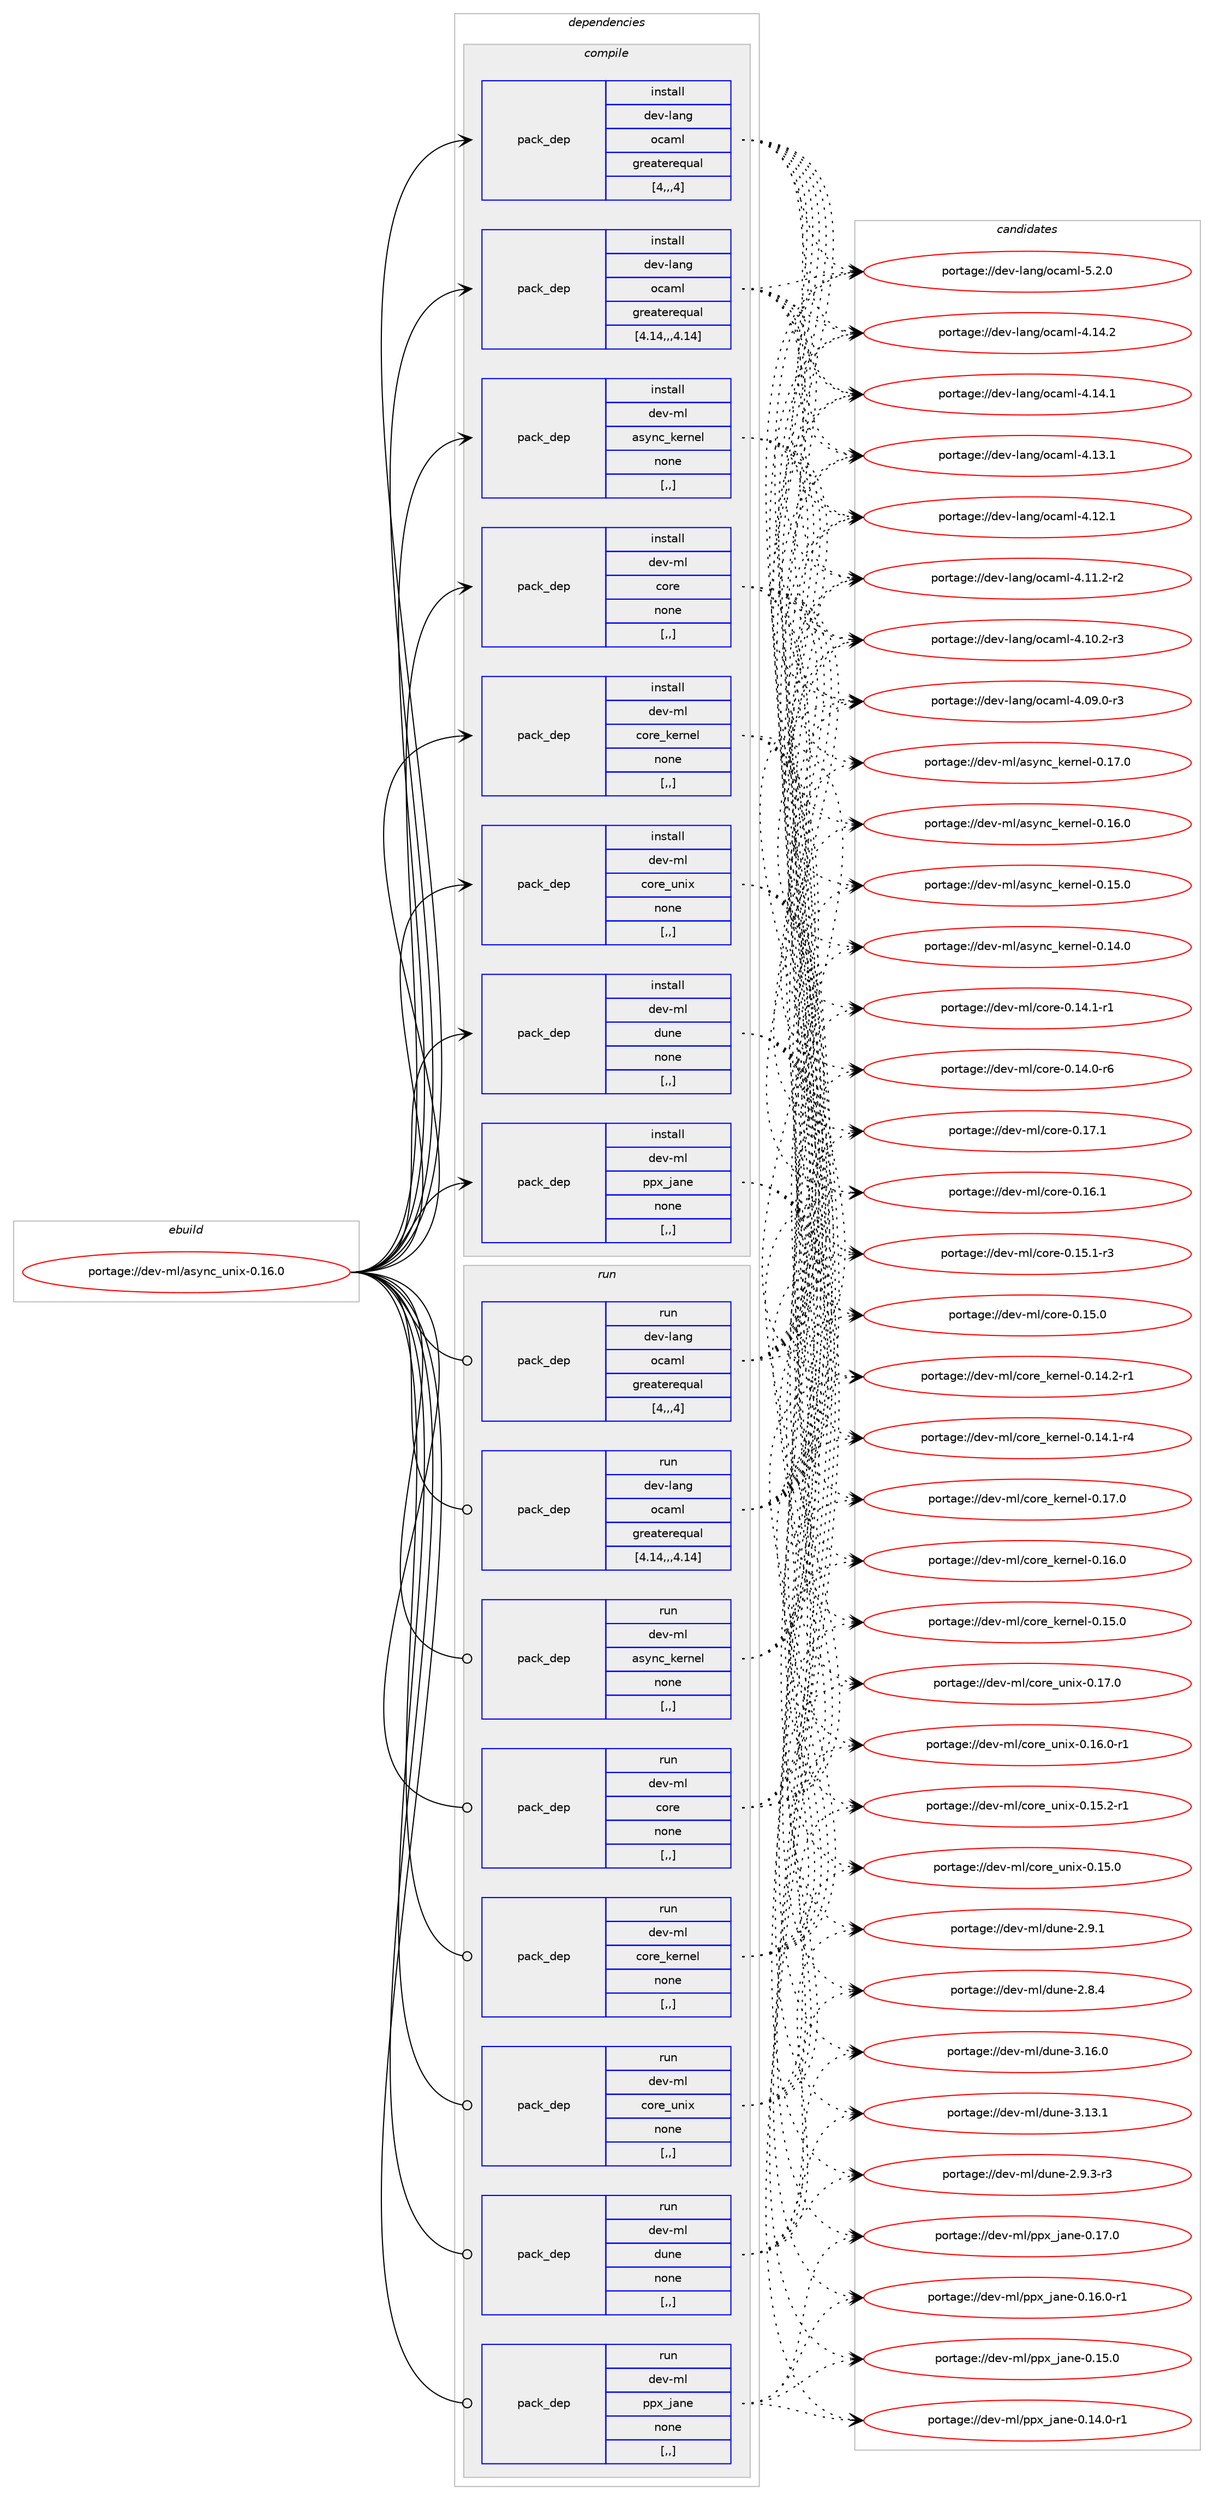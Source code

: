 digraph prolog {

# *************
# Graph options
# *************

newrank=true;
concentrate=true;
compound=true;
graph [rankdir=LR,fontname=Helvetica,fontsize=10,ranksep=1.5];#, ranksep=2.5, nodesep=0.2];
edge  [arrowhead=vee];
node  [fontname=Helvetica,fontsize=10];

# **********
# The ebuild
# **********

subgraph cluster_leftcol {
color=gray;
label=<<i>ebuild</i>>;
id [label="portage://dev-ml/async_unix-0.16.0", color=red, width=4, href="../dev-ml/async_unix-0.16.0.svg"];
}

# ****************
# The dependencies
# ****************

subgraph cluster_midcol {
color=gray;
label=<<i>dependencies</i>>;
subgraph cluster_compile {
fillcolor="#eeeeee";
style=filled;
label=<<i>compile</i>>;
subgraph pack447443 {
dependency611686 [label=<<TABLE BORDER="0" CELLBORDER="1" CELLSPACING="0" CELLPADDING="4" WIDTH="220"><TR><TD ROWSPAN="6" CELLPADDING="30">pack_dep</TD></TR><TR><TD WIDTH="110">install</TD></TR><TR><TD>dev-lang</TD></TR><TR><TD>ocaml</TD></TR><TR><TD>greaterequal</TD></TR><TR><TD>[4,,,4]</TD></TR></TABLE>>, shape=none, color=blue];
}
id:e -> dependency611686:w [weight=20,style="solid",arrowhead="vee"];
subgraph pack447444 {
dependency611687 [label=<<TABLE BORDER="0" CELLBORDER="1" CELLSPACING="0" CELLPADDING="4" WIDTH="220"><TR><TD ROWSPAN="6" CELLPADDING="30">pack_dep</TD></TR><TR><TD WIDTH="110">install</TD></TR><TR><TD>dev-lang</TD></TR><TR><TD>ocaml</TD></TR><TR><TD>greaterequal</TD></TR><TR><TD>[4.14,,,4.14]</TD></TR></TABLE>>, shape=none, color=blue];
}
id:e -> dependency611687:w [weight=20,style="solid",arrowhead="vee"];
subgraph pack447445 {
dependency611688 [label=<<TABLE BORDER="0" CELLBORDER="1" CELLSPACING="0" CELLPADDING="4" WIDTH="220"><TR><TD ROWSPAN="6" CELLPADDING="30">pack_dep</TD></TR><TR><TD WIDTH="110">install</TD></TR><TR><TD>dev-ml</TD></TR><TR><TD>async_kernel</TD></TR><TR><TD>none</TD></TR><TR><TD>[,,]</TD></TR></TABLE>>, shape=none, color=blue];
}
id:e -> dependency611688:w [weight=20,style="solid",arrowhead="vee"];
subgraph pack447446 {
dependency611689 [label=<<TABLE BORDER="0" CELLBORDER="1" CELLSPACING="0" CELLPADDING="4" WIDTH="220"><TR><TD ROWSPAN="6" CELLPADDING="30">pack_dep</TD></TR><TR><TD WIDTH="110">install</TD></TR><TR><TD>dev-ml</TD></TR><TR><TD>core</TD></TR><TR><TD>none</TD></TR><TR><TD>[,,]</TD></TR></TABLE>>, shape=none, color=blue];
}
id:e -> dependency611689:w [weight=20,style="solid",arrowhead="vee"];
subgraph pack447447 {
dependency611690 [label=<<TABLE BORDER="0" CELLBORDER="1" CELLSPACING="0" CELLPADDING="4" WIDTH="220"><TR><TD ROWSPAN="6" CELLPADDING="30">pack_dep</TD></TR><TR><TD WIDTH="110">install</TD></TR><TR><TD>dev-ml</TD></TR><TR><TD>core_kernel</TD></TR><TR><TD>none</TD></TR><TR><TD>[,,]</TD></TR></TABLE>>, shape=none, color=blue];
}
id:e -> dependency611690:w [weight=20,style="solid",arrowhead="vee"];
subgraph pack447448 {
dependency611691 [label=<<TABLE BORDER="0" CELLBORDER="1" CELLSPACING="0" CELLPADDING="4" WIDTH="220"><TR><TD ROWSPAN="6" CELLPADDING="30">pack_dep</TD></TR><TR><TD WIDTH="110">install</TD></TR><TR><TD>dev-ml</TD></TR><TR><TD>core_unix</TD></TR><TR><TD>none</TD></TR><TR><TD>[,,]</TD></TR></TABLE>>, shape=none, color=blue];
}
id:e -> dependency611691:w [weight=20,style="solid",arrowhead="vee"];
subgraph pack447449 {
dependency611692 [label=<<TABLE BORDER="0" CELLBORDER="1" CELLSPACING="0" CELLPADDING="4" WIDTH="220"><TR><TD ROWSPAN="6" CELLPADDING="30">pack_dep</TD></TR><TR><TD WIDTH="110">install</TD></TR><TR><TD>dev-ml</TD></TR><TR><TD>dune</TD></TR><TR><TD>none</TD></TR><TR><TD>[,,]</TD></TR></TABLE>>, shape=none, color=blue];
}
id:e -> dependency611692:w [weight=20,style="solid",arrowhead="vee"];
subgraph pack447450 {
dependency611693 [label=<<TABLE BORDER="0" CELLBORDER="1" CELLSPACING="0" CELLPADDING="4" WIDTH="220"><TR><TD ROWSPAN="6" CELLPADDING="30">pack_dep</TD></TR><TR><TD WIDTH="110">install</TD></TR><TR><TD>dev-ml</TD></TR><TR><TD>ppx_jane</TD></TR><TR><TD>none</TD></TR><TR><TD>[,,]</TD></TR></TABLE>>, shape=none, color=blue];
}
id:e -> dependency611693:w [weight=20,style="solid",arrowhead="vee"];
}
subgraph cluster_compileandrun {
fillcolor="#eeeeee";
style=filled;
label=<<i>compile and run</i>>;
}
subgraph cluster_run {
fillcolor="#eeeeee";
style=filled;
label=<<i>run</i>>;
subgraph pack447451 {
dependency611694 [label=<<TABLE BORDER="0" CELLBORDER="1" CELLSPACING="0" CELLPADDING="4" WIDTH="220"><TR><TD ROWSPAN="6" CELLPADDING="30">pack_dep</TD></TR><TR><TD WIDTH="110">run</TD></TR><TR><TD>dev-lang</TD></TR><TR><TD>ocaml</TD></TR><TR><TD>greaterequal</TD></TR><TR><TD>[4,,,4]</TD></TR></TABLE>>, shape=none, color=blue];
}
id:e -> dependency611694:w [weight=20,style="solid",arrowhead="odot"];
subgraph pack447452 {
dependency611695 [label=<<TABLE BORDER="0" CELLBORDER="1" CELLSPACING="0" CELLPADDING="4" WIDTH="220"><TR><TD ROWSPAN="6" CELLPADDING="30">pack_dep</TD></TR><TR><TD WIDTH="110">run</TD></TR><TR><TD>dev-lang</TD></TR><TR><TD>ocaml</TD></TR><TR><TD>greaterequal</TD></TR><TR><TD>[4.14,,,4.14]</TD></TR></TABLE>>, shape=none, color=blue];
}
id:e -> dependency611695:w [weight=20,style="solid",arrowhead="odot"];
subgraph pack447453 {
dependency611696 [label=<<TABLE BORDER="0" CELLBORDER="1" CELLSPACING="0" CELLPADDING="4" WIDTH="220"><TR><TD ROWSPAN="6" CELLPADDING="30">pack_dep</TD></TR><TR><TD WIDTH="110">run</TD></TR><TR><TD>dev-ml</TD></TR><TR><TD>async_kernel</TD></TR><TR><TD>none</TD></TR><TR><TD>[,,]</TD></TR></TABLE>>, shape=none, color=blue];
}
id:e -> dependency611696:w [weight=20,style="solid",arrowhead="odot"];
subgraph pack447454 {
dependency611697 [label=<<TABLE BORDER="0" CELLBORDER="1" CELLSPACING="0" CELLPADDING="4" WIDTH="220"><TR><TD ROWSPAN="6" CELLPADDING="30">pack_dep</TD></TR><TR><TD WIDTH="110">run</TD></TR><TR><TD>dev-ml</TD></TR><TR><TD>core</TD></TR><TR><TD>none</TD></TR><TR><TD>[,,]</TD></TR></TABLE>>, shape=none, color=blue];
}
id:e -> dependency611697:w [weight=20,style="solid",arrowhead="odot"];
subgraph pack447455 {
dependency611698 [label=<<TABLE BORDER="0" CELLBORDER="1" CELLSPACING="0" CELLPADDING="4" WIDTH="220"><TR><TD ROWSPAN="6" CELLPADDING="30">pack_dep</TD></TR><TR><TD WIDTH="110">run</TD></TR><TR><TD>dev-ml</TD></TR><TR><TD>core_kernel</TD></TR><TR><TD>none</TD></TR><TR><TD>[,,]</TD></TR></TABLE>>, shape=none, color=blue];
}
id:e -> dependency611698:w [weight=20,style="solid",arrowhead="odot"];
subgraph pack447456 {
dependency611699 [label=<<TABLE BORDER="0" CELLBORDER="1" CELLSPACING="0" CELLPADDING="4" WIDTH="220"><TR><TD ROWSPAN="6" CELLPADDING="30">pack_dep</TD></TR><TR><TD WIDTH="110">run</TD></TR><TR><TD>dev-ml</TD></TR><TR><TD>core_unix</TD></TR><TR><TD>none</TD></TR><TR><TD>[,,]</TD></TR></TABLE>>, shape=none, color=blue];
}
id:e -> dependency611699:w [weight=20,style="solid",arrowhead="odot"];
subgraph pack447457 {
dependency611700 [label=<<TABLE BORDER="0" CELLBORDER="1" CELLSPACING="0" CELLPADDING="4" WIDTH="220"><TR><TD ROWSPAN="6" CELLPADDING="30">pack_dep</TD></TR><TR><TD WIDTH="110">run</TD></TR><TR><TD>dev-ml</TD></TR><TR><TD>dune</TD></TR><TR><TD>none</TD></TR><TR><TD>[,,]</TD></TR></TABLE>>, shape=none, color=blue];
}
id:e -> dependency611700:w [weight=20,style="solid",arrowhead="odot"];
subgraph pack447458 {
dependency611701 [label=<<TABLE BORDER="0" CELLBORDER="1" CELLSPACING="0" CELLPADDING="4" WIDTH="220"><TR><TD ROWSPAN="6" CELLPADDING="30">pack_dep</TD></TR><TR><TD WIDTH="110">run</TD></TR><TR><TD>dev-ml</TD></TR><TR><TD>ppx_jane</TD></TR><TR><TD>none</TD></TR><TR><TD>[,,]</TD></TR></TABLE>>, shape=none, color=blue];
}
id:e -> dependency611701:w [weight=20,style="solid",arrowhead="odot"];
}
}

# **************
# The candidates
# **************

subgraph cluster_choices {
rank=same;
color=gray;
label=<<i>candidates</i>>;

subgraph choice447443 {
color=black;
nodesep=1;
choice1001011184510897110103471119997109108455346504648 [label="portage://dev-lang/ocaml-5.2.0", color=red, width=4,href="../dev-lang/ocaml-5.2.0.svg"];
choice100101118451089711010347111999710910845524649524650 [label="portage://dev-lang/ocaml-4.14.2", color=red, width=4,href="../dev-lang/ocaml-4.14.2.svg"];
choice100101118451089711010347111999710910845524649524649 [label="portage://dev-lang/ocaml-4.14.1", color=red, width=4,href="../dev-lang/ocaml-4.14.1.svg"];
choice100101118451089711010347111999710910845524649514649 [label="portage://dev-lang/ocaml-4.13.1", color=red, width=4,href="../dev-lang/ocaml-4.13.1.svg"];
choice100101118451089711010347111999710910845524649504649 [label="portage://dev-lang/ocaml-4.12.1", color=red, width=4,href="../dev-lang/ocaml-4.12.1.svg"];
choice1001011184510897110103471119997109108455246494946504511450 [label="portage://dev-lang/ocaml-4.11.2-r2", color=red, width=4,href="../dev-lang/ocaml-4.11.2-r2.svg"];
choice1001011184510897110103471119997109108455246494846504511451 [label="portage://dev-lang/ocaml-4.10.2-r3", color=red, width=4,href="../dev-lang/ocaml-4.10.2-r3.svg"];
choice1001011184510897110103471119997109108455246485746484511451 [label="portage://dev-lang/ocaml-4.09.0-r3", color=red, width=4,href="../dev-lang/ocaml-4.09.0-r3.svg"];
dependency611686:e -> choice1001011184510897110103471119997109108455346504648:w [style=dotted,weight="100"];
dependency611686:e -> choice100101118451089711010347111999710910845524649524650:w [style=dotted,weight="100"];
dependency611686:e -> choice100101118451089711010347111999710910845524649524649:w [style=dotted,weight="100"];
dependency611686:e -> choice100101118451089711010347111999710910845524649514649:w [style=dotted,weight="100"];
dependency611686:e -> choice100101118451089711010347111999710910845524649504649:w [style=dotted,weight="100"];
dependency611686:e -> choice1001011184510897110103471119997109108455246494946504511450:w [style=dotted,weight="100"];
dependency611686:e -> choice1001011184510897110103471119997109108455246494846504511451:w [style=dotted,weight="100"];
dependency611686:e -> choice1001011184510897110103471119997109108455246485746484511451:w [style=dotted,weight="100"];
}
subgraph choice447444 {
color=black;
nodesep=1;
choice1001011184510897110103471119997109108455346504648 [label="portage://dev-lang/ocaml-5.2.0", color=red, width=4,href="../dev-lang/ocaml-5.2.0.svg"];
choice100101118451089711010347111999710910845524649524650 [label="portage://dev-lang/ocaml-4.14.2", color=red, width=4,href="../dev-lang/ocaml-4.14.2.svg"];
choice100101118451089711010347111999710910845524649524649 [label="portage://dev-lang/ocaml-4.14.1", color=red, width=4,href="../dev-lang/ocaml-4.14.1.svg"];
choice100101118451089711010347111999710910845524649514649 [label="portage://dev-lang/ocaml-4.13.1", color=red, width=4,href="../dev-lang/ocaml-4.13.1.svg"];
choice100101118451089711010347111999710910845524649504649 [label="portage://dev-lang/ocaml-4.12.1", color=red, width=4,href="../dev-lang/ocaml-4.12.1.svg"];
choice1001011184510897110103471119997109108455246494946504511450 [label="portage://dev-lang/ocaml-4.11.2-r2", color=red, width=4,href="../dev-lang/ocaml-4.11.2-r2.svg"];
choice1001011184510897110103471119997109108455246494846504511451 [label="portage://dev-lang/ocaml-4.10.2-r3", color=red, width=4,href="../dev-lang/ocaml-4.10.2-r3.svg"];
choice1001011184510897110103471119997109108455246485746484511451 [label="portage://dev-lang/ocaml-4.09.0-r3", color=red, width=4,href="../dev-lang/ocaml-4.09.0-r3.svg"];
dependency611687:e -> choice1001011184510897110103471119997109108455346504648:w [style=dotted,weight="100"];
dependency611687:e -> choice100101118451089711010347111999710910845524649524650:w [style=dotted,weight="100"];
dependency611687:e -> choice100101118451089711010347111999710910845524649524649:w [style=dotted,weight="100"];
dependency611687:e -> choice100101118451089711010347111999710910845524649514649:w [style=dotted,weight="100"];
dependency611687:e -> choice100101118451089711010347111999710910845524649504649:w [style=dotted,weight="100"];
dependency611687:e -> choice1001011184510897110103471119997109108455246494946504511450:w [style=dotted,weight="100"];
dependency611687:e -> choice1001011184510897110103471119997109108455246494846504511451:w [style=dotted,weight="100"];
dependency611687:e -> choice1001011184510897110103471119997109108455246485746484511451:w [style=dotted,weight="100"];
}
subgraph choice447445 {
color=black;
nodesep=1;
choice100101118451091084797115121110999510710111411010110845484649554648 [label="portage://dev-ml/async_kernel-0.17.0", color=red, width=4,href="../dev-ml/async_kernel-0.17.0.svg"];
choice100101118451091084797115121110999510710111411010110845484649544648 [label="portage://dev-ml/async_kernel-0.16.0", color=red, width=4,href="../dev-ml/async_kernel-0.16.0.svg"];
choice100101118451091084797115121110999510710111411010110845484649534648 [label="portage://dev-ml/async_kernel-0.15.0", color=red, width=4,href="../dev-ml/async_kernel-0.15.0.svg"];
choice100101118451091084797115121110999510710111411010110845484649524648 [label="portage://dev-ml/async_kernel-0.14.0", color=red, width=4,href="../dev-ml/async_kernel-0.14.0.svg"];
dependency611688:e -> choice100101118451091084797115121110999510710111411010110845484649554648:w [style=dotted,weight="100"];
dependency611688:e -> choice100101118451091084797115121110999510710111411010110845484649544648:w [style=dotted,weight="100"];
dependency611688:e -> choice100101118451091084797115121110999510710111411010110845484649534648:w [style=dotted,weight="100"];
dependency611688:e -> choice100101118451091084797115121110999510710111411010110845484649524648:w [style=dotted,weight="100"];
}
subgraph choice447446 {
color=black;
nodesep=1;
choice10010111845109108479911111410145484649554649 [label="portage://dev-ml/core-0.17.1", color=red, width=4,href="../dev-ml/core-0.17.1.svg"];
choice10010111845109108479911111410145484649544649 [label="portage://dev-ml/core-0.16.1", color=red, width=4,href="../dev-ml/core-0.16.1.svg"];
choice100101118451091084799111114101454846495346494511451 [label="portage://dev-ml/core-0.15.1-r3", color=red, width=4,href="../dev-ml/core-0.15.1-r3.svg"];
choice10010111845109108479911111410145484649534648 [label="portage://dev-ml/core-0.15.0", color=red, width=4,href="../dev-ml/core-0.15.0.svg"];
choice100101118451091084799111114101454846495246494511449 [label="portage://dev-ml/core-0.14.1-r1", color=red, width=4,href="../dev-ml/core-0.14.1-r1.svg"];
choice100101118451091084799111114101454846495246484511454 [label="portage://dev-ml/core-0.14.0-r6", color=red, width=4,href="../dev-ml/core-0.14.0-r6.svg"];
dependency611689:e -> choice10010111845109108479911111410145484649554649:w [style=dotted,weight="100"];
dependency611689:e -> choice10010111845109108479911111410145484649544649:w [style=dotted,weight="100"];
dependency611689:e -> choice100101118451091084799111114101454846495346494511451:w [style=dotted,weight="100"];
dependency611689:e -> choice10010111845109108479911111410145484649534648:w [style=dotted,weight="100"];
dependency611689:e -> choice100101118451091084799111114101454846495246494511449:w [style=dotted,weight="100"];
dependency611689:e -> choice100101118451091084799111114101454846495246484511454:w [style=dotted,weight="100"];
}
subgraph choice447447 {
color=black;
nodesep=1;
choice1001011184510910847991111141019510710111411010110845484649554648 [label="portage://dev-ml/core_kernel-0.17.0", color=red, width=4,href="../dev-ml/core_kernel-0.17.0.svg"];
choice1001011184510910847991111141019510710111411010110845484649544648 [label="portage://dev-ml/core_kernel-0.16.0", color=red, width=4,href="../dev-ml/core_kernel-0.16.0.svg"];
choice1001011184510910847991111141019510710111411010110845484649534648 [label="portage://dev-ml/core_kernel-0.15.0", color=red, width=4,href="../dev-ml/core_kernel-0.15.0.svg"];
choice10010111845109108479911111410195107101114110101108454846495246504511449 [label="portage://dev-ml/core_kernel-0.14.2-r1", color=red, width=4,href="../dev-ml/core_kernel-0.14.2-r1.svg"];
choice10010111845109108479911111410195107101114110101108454846495246494511452 [label="portage://dev-ml/core_kernel-0.14.1-r4", color=red, width=4,href="../dev-ml/core_kernel-0.14.1-r4.svg"];
dependency611690:e -> choice1001011184510910847991111141019510710111411010110845484649554648:w [style=dotted,weight="100"];
dependency611690:e -> choice1001011184510910847991111141019510710111411010110845484649544648:w [style=dotted,weight="100"];
dependency611690:e -> choice1001011184510910847991111141019510710111411010110845484649534648:w [style=dotted,weight="100"];
dependency611690:e -> choice10010111845109108479911111410195107101114110101108454846495246504511449:w [style=dotted,weight="100"];
dependency611690:e -> choice10010111845109108479911111410195107101114110101108454846495246494511452:w [style=dotted,weight="100"];
}
subgraph choice447448 {
color=black;
nodesep=1;
choice1001011184510910847991111141019511711010512045484649554648 [label="portage://dev-ml/core_unix-0.17.0", color=red, width=4,href="../dev-ml/core_unix-0.17.0.svg"];
choice10010111845109108479911111410195117110105120454846495446484511449 [label="portage://dev-ml/core_unix-0.16.0-r1", color=red, width=4,href="../dev-ml/core_unix-0.16.0-r1.svg"];
choice10010111845109108479911111410195117110105120454846495346504511449 [label="portage://dev-ml/core_unix-0.15.2-r1", color=red, width=4,href="../dev-ml/core_unix-0.15.2-r1.svg"];
choice1001011184510910847991111141019511711010512045484649534648 [label="portage://dev-ml/core_unix-0.15.0", color=red, width=4,href="../dev-ml/core_unix-0.15.0.svg"];
dependency611691:e -> choice1001011184510910847991111141019511711010512045484649554648:w [style=dotted,weight="100"];
dependency611691:e -> choice10010111845109108479911111410195117110105120454846495446484511449:w [style=dotted,weight="100"];
dependency611691:e -> choice10010111845109108479911111410195117110105120454846495346504511449:w [style=dotted,weight="100"];
dependency611691:e -> choice1001011184510910847991111141019511711010512045484649534648:w [style=dotted,weight="100"];
}
subgraph choice447449 {
color=black;
nodesep=1;
choice100101118451091084710011711010145514649544648 [label="portage://dev-ml/dune-3.16.0", color=red, width=4,href="../dev-ml/dune-3.16.0.svg"];
choice100101118451091084710011711010145514649514649 [label="portage://dev-ml/dune-3.13.1", color=red, width=4,href="../dev-ml/dune-3.13.1.svg"];
choice10010111845109108471001171101014550465746514511451 [label="portage://dev-ml/dune-2.9.3-r3", color=red, width=4,href="../dev-ml/dune-2.9.3-r3.svg"];
choice1001011184510910847100117110101455046574649 [label="portage://dev-ml/dune-2.9.1", color=red, width=4,href="../dev-ml/dune-2.9.1.svg"];
choice1001011184510910847100117110101455046564652 [label="portage://dev-ml/dune-2.8.4", color=red, width=4,href="../dev-ml/dune-2.8.4.svg"];
dependency611692:e -> choice100101118451091084710011711010145514649544648:w [style=dotted,weight="100"];
dependency611692:e -> choice100101118451091084710011711010145514649514649:w [style=dotted,weight="100"];
dependency611692:e -> choice10010111845109108471001171101014550465746514511451:w [style=dotted,weight="100"];
dependency611692:e -> choice1001011184510910847100117110101455046574649:w [style=dotted,weight="100"];
dependency611692:e -> choice1001011184510910847100117110101455046564652:w [style=dotted,weight="100"];
}
subgraph choice447450 {
color=black;
nodesep=1;
choice1001011184510910847112112120951069711010145484649554648 [label="portage://dev-ml/ppx_jane-0.17.0", color=red, width=4,href="../dev-ml/ppx_jane-0.17.0.svg"];
choice10010111845109108471121121209510697110101454846495446484511449 [label="portage://dev-ml/ppx_jane-0.16.0-r1", color=red, width=4,href="../dev-ml/ppx_jane-0.16.0-r1.svg"];
choice1001011184510910847112112120951069711010145484649534648 [label="portage://dev-ml/ppx_jane-0.15.0", color=red, width=4,href="../dev-ml/ppx_jane-0.15.0.svg"];
choice10010111845109108471121121209510697110101454846495246484511449 [label="portage://dev-ml/ppx_jane-0.14.0-r1", color=red, width=4,href="../dev-ml/ppx_jane-0.14.0-r1.svg"];
dependency611693:e -> choice1001011184510910847112112120951069711010145484649554648:w [style=dotted,weight="100"];
dependency611693:e -> choice10010111845109108471121121209510697110101454846495446484511449:w [style=dotted,weight="100"];
dependency611693:e -> choice1001011184510910847112112120951069711010145484649534648:w [style=dotted,weight="100"];
dependency611693:e -> choice10010111845109108471121121209510697110101454846495246484511449:w [style=dotted,weight="100"];
}
subgraph choice447451 {
color=black;
nodesep=1;
choice1001011184510897110103471119997109108455346504648 [label="portage://dev-lang/ocaml-5.2.0", color=red, width=4,href="../dev-lang/ocaml-5.2.0.svg"];
choice100101118451089711010347111999710910845524649524650 [label="portage://dev-lang/ocaml-4.14.2", color=red, width=4,href="../dev-lang/ocaml-4.14.2.svg"];
choice100101118451089711010347111999710910845524649524649 [label="portage://dev-lang/ocaml-4.14.1", color=red, width=4,href="../dev-lang/ocaml-4.14.1.svg"];
choice100101118451089711010347111999710910845524649514649 [label="portage://dev-lang/ocaml-4.13.1", color=red, width=4,href="../dev-lang/ocaml-4.13.1.svg"];
choice100101118451089711010347111999710910845524649504649 [label="portage://dev-lang/ocaml-4.12.1", color=red, width=4,href="../dev-lang/ocaml-4.12.1.svg"];
choice1001011184510897110103471119997109108455246494946504511450 [label="portage://dev-lang/ocaml-4.11.2-r2", color=red, width=4,href="../dev-lang/ocaml-4.11.2-r2.svg"];
choice1001011184510897110103471119997109108455246494846504511451 [label="portage://dev-lang/ocaml-4.10.2-r3", color=red, width=4,href="../dev-lang/ocaml-4.10.2-r3.svg"];
choice1001011184510897110103471119997109108455246485746484511451 [label="portage://dev-lang/ocaml-4.09.0-r3", color=red, width=4,href="../dev-lang/ocaml-4.09.0-r3.svg"];
dependency611694:e -> choice1001011184510897110103471119997109108455346504648:w [style=dotted,weight="100"];
dependency611694:e -> choice100101118451089711010347111999710910845524649524650:w [style=dotted,weight="100"];
dependency611694:e -> choice100101118451089711010347111999710910845524649524649:w [style=dotted,weight="100"];
dependency611694:e -> choice100101118451089711010347111999710910845524649514649:w [style=dotted,weight="100"];
dependency611694:e -> choice100101118451089711010347111999710910845524649504649:w [style=dotted,weight="100"];
dependency611694:e -> choice1001011184510897110103471119997109108455246494946504511450:w [style=dotted,weight="100"];
dependency611694:e -> choice1001011184510897110103471119997109108455246494846504511451:w [style=dotted,weight="100"];
dependency611694:e -> choice1001011184510897110103471119997109108455246485746484511451:w [style=dotted,weight="100"];
}
subgraph choice447452 {
color=black;
nodesep=1;
choice1001011184510897110103471119997109108455346504648 [label="portage://dev-lang/ocaml-5.2.0", color=red, width=4,href="../dev-lang/ocaml-5.2.0.svg"];
choice100101118451089711010347111999710910845524649524650 [label="portage://dev-lang/ocaml-4.14.2", color=red, width=4,href="../dev-lang/ocaml-4.14.2.svg"];
choice100101118451089711010347111999710910845524649524649 [label="portage://dev-lang/ocaml-4.14.1", color=red, width=4,href="../dev-lang/ocaml-4.14.1.svg"];
choice100101118451089711010347111999710910845524649514649 [label="portage://dev-lang/ocaml-4.13.1", color=red, width=4,href="../dev-lang/ocaml-4.13.1.svg"];
choice100101118451089711010347111999710910845524649504649 [label="portage://dev-lang/ocaml-4.12.1", color=red, width=4,href="../dev-lang/ocaml-4.12.1.svg"];
choice1001011184510897110103471119997109108455246494946504511450 [label="portage://dev-lang/ocaml-4.11.2-r2", color=red, width=4,href="../dev-lang/ocaml-4.11.2-r2.svg"];
choice1001011184510897110103471119997109108455246494846504511451 [label="portage://dev-lang/ocaml-4.10.2-r3", color=red, width=4,href="../dev-lang/ocaml-4.10.2-r3.svg"];
choice1001011184510897110103471119997109108455246485746484511451 [label="portage://dev-lang/ocaml-4.09.0-r3", color=red, width=4,href="../dev-lang/ocaml-4.09.0-r3.svg"];
dependency611695:e -> choice1001011184510897110103471119997109108455346504648:w [style=dotted,weight="100"];
dependency611695:e -> choice100101118451089711010347111999710910845524649524650:w [style=dotted,weight="100"];
dependency611695:e -> choice100101118451089711010347111999710910845524649524649:w [style=dotted,weight="100"];
dependency611695:e -> choice100101118451089711010347111999710910845524649514649:w [style=dotted,weight="100"];
dependency611695:e -> choice100101118451089711010347111999710910845524649504649:w [style=dotted,weight="100"];
dependency611695:e -> choice1001011184510897110103471119997109108455246494946504511450:w [style=dotted,weight="100"];
dependency611695:e -> choice1001011184510897110103471119997109108455246494846504511451:w [style=dotted,weight="100"];
dependency611695:e -> choice1001011184510897110103471119997109108455246485746484511451:w [style=dotted,weight="100"];
}
subgraph choice447453 {
color=black;
nodesep=1;
choice100101118451091084797115121110999510710111411010110845484649554648 [label="portage://dev-ml/async_kernel-0.17.0", color=red, width=4,href="../dev-ml/async_kernel-0.17.0.svg"];
choice100101118451091084797115121110999510710111411010110845484649544648 [label="portage://dev-ml/async_kernel-0.16.0", color=red, width=4,href="../dev-ml/async_kernel-0.16.0.svg"];
choice100101118451091084797115121110999510710111411010110845484649534648 [label="portage://dev-ml/async_kernel-0.15.0", color=red, width=4,href="../dev-ml/async_kernel-0.15.0.svg"];
choice100101118451091084797115121110999510710111411010110845484649524648 [label="portage://dev-ml/async_kernel-0.14.0", color=red, width=4,href="../dev-ml/async_kernel-0.14.0.svg"];
dependency611696:e -> choice100101118451091084797115121110999510710111411010110845484649554648:w [style=dotted,weight="100"];
dependency611696:e -> choice100101118451091084797115121110999510710111411010110845484649544648:w [style=dotted,weight="100"];
dependency611696:e -> choice100101118451091084797115121110999510710111411010110845484649534648:w [style=dotted,weight="100"];
dependency611696:e -> choice100101118451091084797115121110999510710111411010110845484649524648:w [style=dotted,weight="100"];
}
subgraph choice447454 {
color=black;
nodesep=1;
choice10010111845109108479911111410145484649554649 [label="portage://dev-ml/core-0.17.1", color=red, width=4,href="../dev-ml/core-0.17.1.svg"];
choice10010111845109108479911111410145484649544649 [label="portage://dev-ml/core-0.16.1", color=red, width=4,href="../dev-ml/core-0.16.1.svg"];
choice100101118451091084799111114101454846495346494511451 [label="portage://dev-ml/core-0.15.1-r3", color=red, width=4,href="../dev-ml/core-0.15.1-r3.svg"];
choice10010111845109108479911111410145484649534648 [label="portage://dev-ml/core-0.15.0", color=red, width=4,href="../dev-ml/core-0.15.0.svg"];
choice100101118451091084799111114101454846495246494511449 [label="portage://dev-ml/core-0.14.1-r1", color=red, width=4,href="../dev-ml/core-0.14.1-r1.svg"];
choice100101118451091084799111114101454846495246484511454 [label="portage://dev-ml/core-0.14.0-r6", color=red, width=4,href="../dev-ml/core-0.14.0-r6.svg"];
dependency611697:e -> choice10010111845109108479911111410145484649554649:w [style=dotted,weight="100"];
dependency611697:e -> choice10010111845109108479911111410145484649544649:w [style=dotted,weight="100"];
dependency611697:e -> choice100101118451091084799111114101454846495346494511451:w [style=dotted,weight="100"];
dependency611697:e -> choice10010111845109108479911111410145484649534648:w [style=dotted,weight="100"];
dependency611697:e -> choice100101118451091084799111114101454846495246494511449:w [style=dotted,weight="100"];
dependency611697:e -> choice100101118451091084799111114101454846495246484511454:w [style=dotted,weight="100"];
}
subgraph choice447455 {
color=black;
nodesep=1;
choice1001011184510910847991111141019510710111411010110845484649554648 [label="portage://dev-ml/core_kernel-0.17.0", color=red, width=4,href="../dev-ml/core_kernel-0.17.0.svg"];
choice1001011184510910847991111141019510710111411010110845484649544648 [label="portage://dev-ml/core_kernel-0.16.0", color=red, width=4,href="../dev-ml/core_kernel-0.16.0.svg"];
choice1001011184510910847991111141019510710111411010110845484649534648 [label="portage://dev-ml/core_kernel-0.15.0", color=red, width=4,href="../dev-ml/core_kernel-0.15.0.svg"];
choice10010111845109108479911111410195107101114110101108454846495246504511449 [label="portage://dev-ml/core_kernel-0.14.2-r1", color=red, width=4,href="../dev-ml/core_kernel-0.14.2-r1.svg"];
choice10010111845109108479911111410195107101114110101108454846495246494511452 [label="portage://dev-ml/core_kernel-0.14.1-r4", color=red, width=4,href="../dev-ml/core_kernel-0.14.1-r4.svg"];
dependency611698:e -> choice1001011184510910847991111141019510710111411010110845484649554648:w [style=dotted,weight="100"];
dependency611698:e -> choice1001011184510910847991111141019510710111411010110845484649544648:w [style=dotted,weight="100"];
dependency611698:e -> choice1001011184510910847991111141019510710111411010110845484649534648:w [style=dotted,weight="100"];
dependency611698:e -> choice10010111845109108479911111410195107101114110101108454846495246504511449:w [style=dotted,weight="100"];
dependency611698:e -> choice10010111845109108479911111410195107101114110101108454846495246494511452:w [style=dotted,weight="100"];
}
subgraph choice447456 {
color=black;
nodesep=1;
choice1001011184510910847991111141019511711010512045484649554648 [label="portage://dev-ml/core_unix-0.17.0", color=red, width=4,href="../dev-ml/core_unix-0.17.0.svg"];
choice10010111845109108479911111410195117110105120454846495446484511449 [label="portage://dev-ml/core_unix-0.16.0-r1", color=red, width=4,href="../dev-ml/core_unix-0.16.0-r1.svg"];
choice10010111845109108479911111410195117110105120454846495346504511449 [label="portage://dev-ml/core_unix-0.15.2-r1", color=red, width=4,href="../dev-ml/core_unix-0.15.2-r1.svg"];
choice1001011184510910847991111141019511711010512045484649534648 [label="portage://dev-ml/core_unix-0.15.0", color=red, width=4,href="../dev-ml/core_unix-0.15.0.svg"];
dependency611699:e -> choice1001011184510910847991111141019511711010512045484649554648:w [style=dotted,weight="100"];
dependency611699:e -> choice10010111845109108479911111410195117110105120454846495446484511449:w [style=dotted,weight="100"];
dependency611699:e -> choice10010111845109108479911111410195117110105120454846495346504511449:w [style=dotted,weight="100"];
dependency611699:e -> choice1001011184510910847991111141019511711010512045484649534648:w [style=dotted,weight="100"];
}
subgraph choice447457 {
color=black;
nodesep=1;
choice100101118451091084710011711010145514649544648 [label="portage://dev-ml/dune-3.16.0", color=red, width=4,href="../dev-ml/dune-3.16.0.svg"];
choice100101118451091084710011711010145514649514649 [label="portage://dev-ml/dune-3.13.1", color=red, width=4,href="../dev-ml/dune-3.13.1.svg"];
choice10010111845109108471001171101014550465746514511451 [label="portage://dev-ml/dune-2.9.3-r3", color=red, width=4,href="../dev-ml/dune-2.9.3-r3.svg"];
choice1001011184510910847100117110101455046574649 [label="portage://dev-ml/dune-2.9.1", color=red, width=4,href="../dev-ml/dune-2.9.1.svg"];
choice1001011184510910847100117110101455046564652 [label="portage://dev-ml/dune-2.8.4", color=red, width=4,href="../dev-ml/dune-2.8.4.svg"];
dependency611700:e -> choice100101118451091084710011711010145514649544648:w [style=dotted,weight="100"];
dependency611700:e -> choice100101118451091084710011711010145514649514649:w [style=dotted,weight="100"];
dependency611700:e -> choice10010111845109108471001171101014550465746514511451:w [style=dotted,weight="100"];
dependency611700:e -> choice1001011184510910847100117110101455046574649:w [style=dotted,weight="100"];
dependency611700:e -> choice1001011184510910847100117110101455046564652:w [style=dotted,weight="100"];
}
subgraph choice447458 {
color=black;
nodesep=1;
choice1001011184510910847112112120951069711010145484649554648 [label="portage://dev-ml/ppx_jane-0.17.0", color=red, width=4,href="../dev-ml/ppx_jane-0.17.0.svg"];
choice10010111845109108471121121209510697110101454846495446484511449 [label="portage://dev-ml/ppx_jane-0.16.0-r1", color=red, width=4,href="../dev-ml/ppx_jane-0.16.0-r1.svg"];
choice1001011184510910847112112120951069711010145484649534648 [label="portage://dev-ml/ppx_jane-0.15.0", color=red, width=4,href="../dev-ml/ppx_jane-0.15.0.svg"];
choice10010111845109108471121121209510697110101454846495246484511449 [label="portage://dev-ml/ppx_jane-0.14.0-r1", color=red, width=4,href="../dev-ml/ppx_jane-0.14.0-r1.svg"];
dependency611701:e -> choice1001011184510910847112112120951069711010145484649554648:w [style=dotted,weight="100"];
dependency611701:e -> choice10010111845109108471121121209510697110101454846495446484511449:w [style=dotted,weight="100"];
dependency611701:e -> choice1001011184510910847112112120951069711010145484649534648:w [style=dotted,weight="100"];
dependency611701:e -> choice10010111845109108471121121209510697110101454846495246484511449:w [style=dotted,weight="100"];
}
}

}
